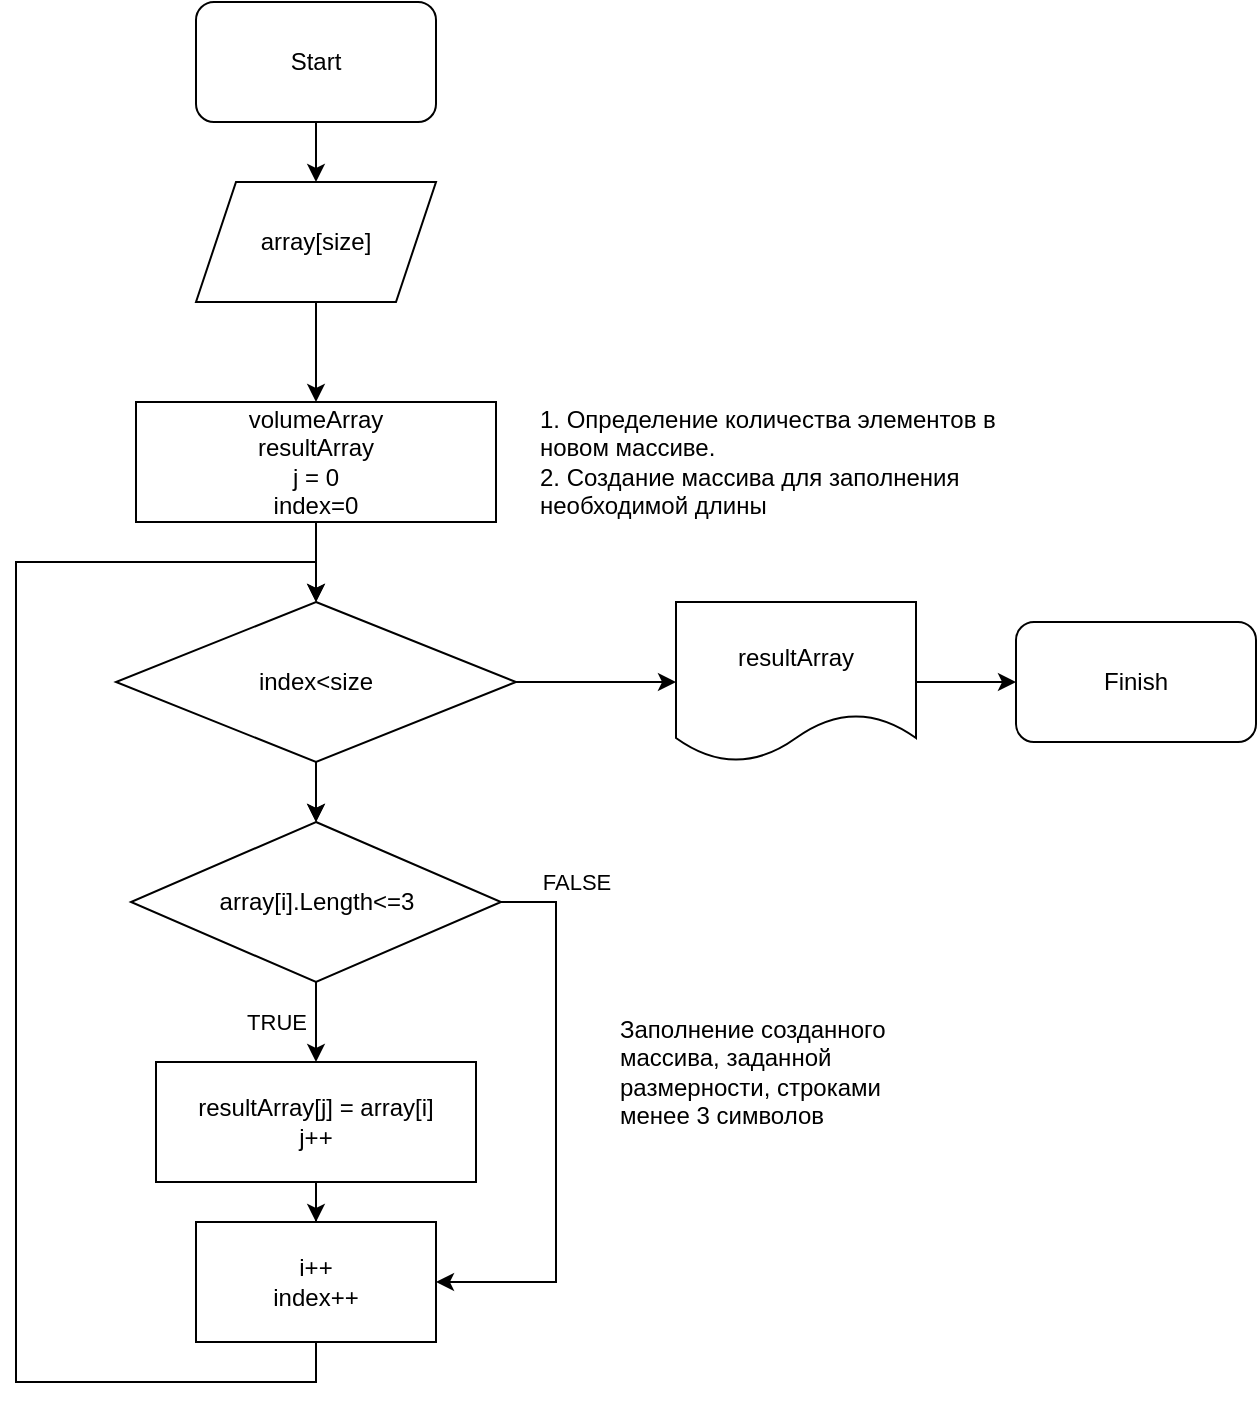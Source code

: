 <mxfile version="20.6.0" type="device"><diagram id="1vHZfiNkFKPxfRIPw2r2" name="Страница 1"><mxGraphModel dx="1038" dy="521" grid="1" gridSize="10" guides="1" tooltips="1" connect="1" arrows="1" fold="1" page="1" pageScale="1" pageWidth="827" pageHeight="1169" math="0" shadow="0"><root><mxCell id="0"/><mxCell id="1" parent="0"/><mxCell id="SdC4djZ1AiTZvw6ergF4-3" value="" style="edgeStyle=orthogonalEdgeStyle;rounded=0;orthogonalLoop=1;jettySize=auto;html=1;" edge="1" parent="1" source="SdC4djZ1AiTZvw6ergF4-1" target="SdC4djZ1AiTZvw6ergF4-2"><mxGeometry relative="1" as="geometry"/></mxCell><mxCell id="SdC4djZ1AiTZvw6ergF4-1" value="Start" style="rounded=1;whiteSpace=wrap;html=1;" vertex="1" parent="1"><mxGeometry x="370" y="30" width="120" height="60" as="geometry"/></mxCell><mxCell id="SdC4djZ1AiTZvw6ergF4-7" value="" style="edgeStyle=orthogonalEdgeStyle;rounded=0;orthogonalLoop=1;jettySize=auto;html=1;" edge="1" parent="1" source="SdC4djZ1AiTZvw6ergF4-2" target="SdC4djZ1AiTZvw6ergF4-6"><mxGeometry relative="1" as="geometry"/></mxCell><mxCell id="SdC4djZ1AiTZvw6ergF4-2" value="array[size]" style="shape=parallelogram;perimeter=parallelogramPerimeter;whiteSpace=wrap;html=1;fixedSize=1;" vertex="1" parent="1"><mxGeometry x="370" y="120" width="120" height="60" as="geometry"/></mxCell><mxCell id="SdC4djZ1AiTZvw6ergF4-13" value="TRUE" style="edgeStyle=orthogonalEdgeStyle;rounded=0;orthogonalLoop=1;jettySize=auto;html=1;" edge="1" parent="1" source="SdC4djZ1AiTZvw6ergF4-4" target="SdC4djZ1AiTZvw6ergF4-9"><mxGeometry y="-20" relative="1" as="geometry"><mxPoint as="offset"/></mxGeometry></mxCell><mxCell id="SdC4djZ1AiTZvw6ergF4-18" value="FALSE" style="edgeStyle=orthogonalEdgeStyle;rounded=0;orthogonalLoop=1;jettySize=auto;html=1;entryX=1;entryY=0.5;entryDx=0;entryDy=0;" edge="1" parent="1" source="SdC4djZ1AiTZvw6ergF4-4" target="SdC4djZ1AiTZvw6ergF4-16"><mxGeometry x="-0.802" y="14" relative="1" as="geometry"><mxPoint x="560" y="670" as="targetPoint"/><Array as="points"><mxPoint x="550" y="480"/><mxPoint x="550" y="670"/></Array><mxPoint x="-4" y="-10" as="offset"/></mxGeometry></mxCell><mxCell id="SdC4djZ1AiTZvw6ergF4-4" value="array[i].Length&amp;lt;=3" style="rhombus;whiteSpace=wrap;html=1;" vertex="1" parent="1"><mxGeometry x="337.5" y="440" width="185" height="80" as="geometry"/></mxCell><mxCell id="SdC4djZ1AiTZvw6ergF4-8" value="" style="edgeStyle=orthogonalEdgeStyle;rounded=0;orthogonalLoop=1;jettySize=auto;html=1;entryX=0.5;entryY=0;entryDx=0;entryDy=0;" edge="1" parent="1" source="SdC4djZ1AiTZvw6ergF4-6" target="SdC4djZ1AiTZvw6ergF4-19"><mxGeometry relative="1" as="geometry"><mxPoint x="430" y="330" as="targetPoint"/></mxGeometry></mxCell><mxCell id="SdC4djZ1AiTZvw6ergF4-6" value="volumeArray&lt;br&gt;resultArray&lt;br&gt;j = 0&lt;br&gt;index=0" style="rounded=0;whiteSpace=wrap;html=1;" vertex="1" parent="1"><mxGeometry x="340" y="230" width="180" height="60" as="geometry"/></mxCell><mxCell id="SdC4djZ1AiTZvw6ergF4-15" value="" style="edgeStyle=orthogonalEdgeStyle;rounded=0;orthogonalLoop=1;jettySize=auto;html=1;entryX=0.5;entryY=0;entryDx=0;entryDy=0;" edge="1" parent="1" target="SdC4djZ1AiTZvw6ergF4-19"><mxGeometry relative="1" as="geometry"><mxPoint x="430" y="680" as="sourcePoint"/><mxPoint x="430" y="440" as="targetPoint"/><Array as="points"><mxPoint x="430" y="720"/><mxPoint x="280" y="720"/><mxPoint x="280" y="310"/><mxPoint x="430" y="310"/></Array></mxGeometry></mxCell><mxCell id="SdC4djZ1AiTZvw6ergF4-17" value="" style="edgeStyle=orthogonalEdgeStyle;rounded=0;orthogonalLoop=1;jettySize=auto;html=1;" edge="1" parent="1" source="SdC4djZ1AiTZvw6ergF4-9" target="SdC4djZ1AiTZvw6ergF4-16"><mxGeometry relative="1" as="geometry"/></mxCell><mxCell id="SdC4djZ1AiTZvw6ergF4-9" value="resultArray[j] = array[i]&lt;br&gt;j++" style="rounded=0;whiteSpace=wrap;html=1;" vertex="1" parent="1"><mxGeometry x="350" y="560" width="160" height="60" as="geometry"/></mxCell><mxCell id="SdC4djZ1AiTZvw6ergF4-11" value="1. Определение количества элементов в новом массиве.&lt;br&gt;2. Создание массива для заполнения необходимой длины&amp;nbsp;" style="text;html=1;strokeColor=none;fillColor=none;align=left;verticalAlign=middle;whiteSpace=wrap;rounded=0;" vertex="1" parent="1"><mxGeometry x="540" y="245" width="260" height="30" as="geometry"/></mxCell><mxCell id="SdC4djZ1AiTZvw6ergF4-12" value="Заполнение созданного массива, заданной размерности, строками менее 3 символов" style="text;html=1;strokeColor=none;fillColor=none;align=left;verticalAlign=middle;whiteSpace=wrap;rounded=0;" vertex="1" parent="1"><mxGeometry x="580" y="520" width="160" height="90" as="geometry"/></mxCell><mxCell id="SdC4djZ1AiTZvw6ergF4-16" value="i++&lt;br&gt;index++" style="rounded=0;whiteSpace=wrap;html=1;" vertex="1" parent="1"><mxGeometry x="370" y="640" width="120" height="60" as="geometry"/></mxCell><mxCell id="SdC4djZ1AiTZvw6ergF4-21" value="" style="edgeStyle=orthogonalEdgeStyle;rounded=0;orthogonalLoop=1;jettySize=auto;html=1;" edge="1" parent="1" source="SdC4djZ1AiTZvw6ergF4-19" target="SdC4djZ1AiTZvw6ergF4-4"><mxGeometry relative="1" as="geometry"/></mxCell><mxCell id="SdC4djZ1AiTZvw6ergF4-22" value="" style="edgeStyle=orthogonalEdgeStyle;rounded=0;orthogonalLoop=1;jettySize=auto;html=1;entryX=0.5;entryY=0;entryDx=0;entryDy=0;" edge="1" parent="1" source="SdC4djZ1AiTZvw6ergF4-19" target="SdC4djZ1AiTZvw6ergF4-4"><mxGeometry relative="1" as="geometry"/></mxCell><mxCell id="SdC4djZ1AiTZvw6ergF4-24" value="" style="edgeStyle=orthogonalEdgeStyle;rounded=0;orthogonalLoop=1;jettySize=auto;html=1;" edge="1" parent="1" source="SdC4djZ1AiTZvw6ergF4-19" target="SdC4djZ1AiTZvw6ergF4-23"><mxGeometry relative="1" as="geometry"/></mxCell><mxCell id="SdC4djZ1AiTZvw6ergF4-19" value="index&amp;lt;size" style="rhombus;whiteSpace=wrap;html=1;" vertex="1" parent="1"><mxGeometry x="330" y="330" width="200" height="80" as="geometry"/></mxCell><mxCell id="SdC4djZ1AiTZvw6ergF4-26" value="" style="edgeStyle=orthogonalEdgeStyle;rounded=0;orthogonalLoop=1;jettySize=auto;html=1;" edge="1" parent="1" source="SdC4djZ1AiTZvw6ergF4-23" target="SdC4djZ1AiTZvw6ergF4-25"><mxGeometry relative="1" as="geometry"/></mxCell><mxCell id="SdC4djZ1AiTZvw6ergF4-23" value="resultArray" style="shape=document;whiteSpace=wrap;html=1;boundedLbl=1;" vertex="1" parent="1"><mxGeometry x="610" y="330" width="120" height="80" as="geometry"/></mxCell><mxCell id="SdC4djZ1AiTZvw6ergF4-25" value="Finish" style="rounded=1;whiteSpace=wrap;html=1;" vertex="1" parent="1"><mxGeometry x="780" y="340" width="120" height="60" as="geometry"/></mxCell></root></mxGraphModel></diagram></mxfile>